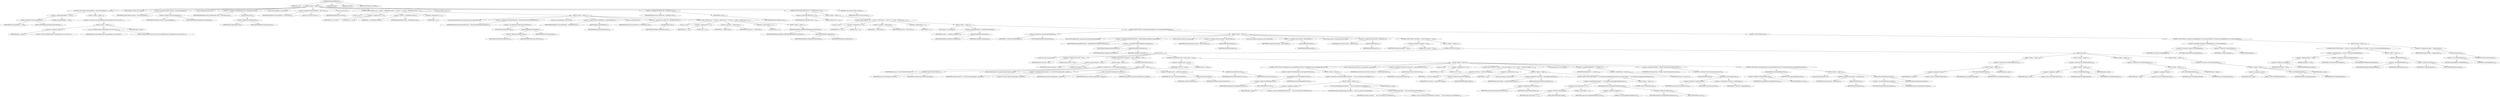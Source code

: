 digraph "getAssembledReader" {  
"94" [label = <(METHOD,getAssembledReader)<SUB>139</SUB>> ]
"95" [label = <(PARAM,this)<SUB>139</SUB>> ]
"96" [label = <(BLOCK,&lt;empty&gt;,&lt;empty&gt;)<SUB>139</SUB>> ]
"97" [label = <(CONTROL_STRUCTURE,if (primaryReader == null),if (primaryReader == null))<SUB>140</SUB>> ]
"98" [label = <(&lt;operator&gt;.equals,primaryReader == null)<SUB>140</SUB>> ]
"99" [label = <(&lt;operator&gt;.fieldAccess,this.primaryReader)<SUB>140</SUB>> ]
"100" [label = <(IDENTIFIER,this,primaryReader == null)<SUB>140</SUB>> ]
"101" [label = <(FIELD_IDENTIFIER,primaryReader,primaryReader)<SUB>140</SUB>> ]
"102" [label = <(LITERAL,null,primaryReader == null)<SUB>140</SUB>> ]
"103" [label = <(BLOCK,&lt;empty&gt;,&lt;empty&gt;)<SUB>140</SUB>> ]
"104" [label = <(&lt;operator&gt;.throw,throw new BuildException(&quot;primaryReader must not be null.&quot;);)<SUB>141</SUB>> ]
"105" [label = <(BLOCK,&lt;empty&gt;,&lt;empty&gt;)<SUB>141</SUB>> ]
"106" [label = <(&lt;operator&gt;.assignment,&lt;empty&gt;)> ]
"107" [label = <(IDENTIFIER,$obj1,&lt;empty&gt;)> ]
"108" [label = <(&lt;operator&gt;.alloc,new BuildException(&quot;primaryReader must not be null.&quot;))<SUB>141</SUB>> ]
"109" [label = <(&lt;init&gt;,new BuildException(&quot;primaryReader must not be null.&quot;))<SUB>141</SUB>> ]
"110" [label = <(IDENTIFIER,$obj1,new BuildException(&quot;primaryReader must not be null.&quot;))> ]
"111" [label = <(LITERAL,&quot;primaryReader must not be null.&quot;,new BuildException(&quot;primaryReader must not be null.&quot;))<SUB>141</SUB>> ]
"112" [label = <(IDENTIFIER,$obj1,&lt;empty&gt;)> ]
"113" [label = <(LOCAL,Reader instream: java.io.Reader)> ]
"114" [label = <(&lt;operator&gt;.assignment,Reader instream = this.primaryReader)<SUB>144</SUB>> ]
"115" [label = <(IDENTIFIER,instream,Reader instream = this.primaryReader)<SUB>144</SUB>> ]
"116" [label = <(&lt;operator&gt;.fieldAccess,this.primaryReader)<SUB>144</SUB>> ]
"117" [label = <(IDENTIFIER,this,Reader instream = this.primaryReader)<SUB>144</SUB>> ]
"118" [label = <(FIELD_IDENTIFIER,primaryReader,primaryReader)<SUB>144</SUB>> ]
"119" [label = <(LOCAL,int filterReadersCount: int)> ]
"120" [label = <(&lt;operator&gt;.assignment,int filterReadersCount = filterChains.size())<SUB>145</SUB>> ]
"121" [label = <(IDENTIFIER,filterReadersCount,int filterReadersCount = filterChains.size())<SUB>145</SUB>> ]
"122" [label = <(size,filterChains.size())<SUB>145</SUB>> ]
"123" [label = <(&lt;operator&gt;.fieldAccess,this.filterChains)<SUB>145</SUB>> ]
"124" [label = <(IDENTIFIER,this,filterChains.size())<SUB>145</SUB>> ]
"125" [label = <(FIELD_IDENTIFIER,filterChains,filterChains)<SUB>145</SUB>> ]
"6" [label = <(LOCAL,Vector finalFilters: java.util.Vector)> ]
"126" [label = <(&lt;operator&gt;.assignment,Vector finalFilters = new Vector())<SUB>146</SUB>> ]
"127" [label = <(IDENTIFIER,finalFilters,Vector finalFilters = new Vector())<SUB>146</SUB>> ]
"128" [label = <(&lt;operator&gt;.alloc,new Vector())<SUB>146</SUB>> ]
"129" [label = <(&lt;init&gt;,new Vector())<SUB>146</SUB>> ]
"5" [label = <(IDENTIFIER,finalFilters,new Vector())<SUB>146</SUB>> ]
"130" [label = <(CONTROL_STRUCTURE,for (int i = 0; Some(i &lt; filterReadersCount); i++),for (int i = 0; Some(i &lt; filterReadersCount); i++))<SUB>148</SUB>> ]
"131" [label = <(LOCAL,int i: int)> ]
"132" [label = <(&lt;operator&gt;.assignment,int i = 0)<SUB>148</SUB>> ]
"133" [label = <(IDENTIFIER,i,int i = 0)<SUB>148</SUB>> ]
"134" [label = <(LITERAL,0,int i = 0)<SUB>148</SUB>> ]
"135" [label = <(&lt;operator&gt;.lessThan,i &lt; filterReadersCount)<SUB>148</SUB>> ]
"136" [label = <(IDENTIFIER,i,i &lt; filterReadersCount)<SUB>148</SUB>> ]
"137" [label = <(IDENTIFIER,filterReadersCount,i &lt; filterReadersCount)<SUB>148</SUB>> ]
"138" [label = <(&lt;operator&gt;.postIncrement,i++)<SUB>148</SUB>> ]
"139" [label = <(IDENTIFIER,i,i++)<SUB>148</SUB>> ]
"140" [label = <(BLOCK,&lt;empty&gt;,&lt;empty&gt;)<SUB>148</SUB>> ]
"141" [label = <(LOCAL,FilterChain filterchain: org.apache.tools.ant.types.FilterChain)> ]
"142" [label = <(&lt;operator&gt;.assignment,FilterChain filterchain = (FilterChain) filterChains.elementAt(i))<SUB>149</SUB>> ]
"143" [label = <(IDENTIFIER,filterchain,FilterChain filterchain = (FilterChain) filterChains.elementAt(i))<SUB>149</SUB>> ]
"144" [label = <(&lt;operator&gt;.cast,(FilterChain) filterChains.elementAt(i))<SUB>150</SUB>> ]
"145" [label = <(TYPE_REF,FilterChain,FilterChain)<SUB>150</SUB>> ]
"146" [label = <(elementAt,filterChains.elementAt(i))<SUB>150</SUB>> ]
"147" [label = <(&lt;operator&gt;.fieldAccess,this.filterChains)<SUB>150</SUB>> ]
"148" [label = <(IDENTIFIER,this,filterChains.elementAt(i))<SUB>150</SUB>> ]
"149" [label = <(FIELD_IDENTIFIER,filterChains,filterChains)<SUB>150</SUB>> ]
"150" [label = <(IDENTIFIER,i,filterChains.elementAt(i))<SUB>150</SUB>> ]
"151" [label = <(LOCAL,Vector filterReaders: java.util.Vector)> ]
"152" [label = <(&lt;operator&gt;.assignment,Vector filterReaders = getFilterReaders())<SUB>151</SUB>> ]
"153" [label = <(IDENTIFIER,filterReaders,Vector filterReaders = getFilterReaders())<SUB>151</SUB>> ]
"154" [label = <(getFilterReaders,getFilterReaders())<SUB>151</SUB>> ]
"155" [label = <(IDENTIFIER,filterchain,getFilterReaders())<SUB>151</SUB>> ]
"156" [label = <(LOCAL,int readerCount: int)> ]
"157" [label = <(&lt;operator&gt;.assignment,int readerCount = filterReaders.size())<SUB>152</SUB>> ]
"158" [label = <(IDENTIFIER,readerCount,int readerCount = filterReaders.size())<SUB>152</SUB>> ]
"159" [label = <(size,filterReaders.size())<SUB>152</SUB>> ]
"160" [label = <(IDENTIFIER,filterReaders,filterReaders.size())<SUB>152</SUB>> ]
"161" [label = <(CONTROL_STRUCTURE,for (int j = 0; Some(j &lt; readerCount); j++),for (int j = 0; Some(j &lt; readerCount); j++))<SUB>153</SUB>> ]
"162" [label = <(LOCAL,int j: int)> ]
"163" [label = <(&lt;operator&gt;.assignment,int j = 0)<SUB>153</SUB>> ]
"164" [label = <(IDENTIFIER,j,int j = 0)<SUB>153</SUB>> ]
"165" [label = <(LITERAL,0,int j = 0)<SUB>153</SUB>> ]
"166" [label = <(&lt;operator&gt;.lessThan,j &lt; readerCount)<SUB>153</SUB>> ]
"167" [label = <(IDENTIFIER,j,j &lt; readerCount)<SUB>153</SUB>> ]
"168" [label = <(IDENTIFIER,readerCount,j &lt; readerCount)<SUB>153</SUB>> ]
"169" [label = <(&lt;operator&gt;.postIncrement,j++)<SUB>153</SUB>> ]
"170" [label = <(IDENTIFIER,j,j++)<SUB>153</SUB>> ]
"171" [label = <(BLOCK,&lt;empty&gt;,&lt;empty&gt;)<SUB>153</SUB>> ]
"172" [label = <(addElement,finalFilters.addElement(filterReaders.elementAt(j)))<SUB>154</SUB>> ]
"173" [label = <(IDENTIFIER,finalFilters,finalFilters.addElement(filterReaders.elementAt(j)))<SUB>154</SUB>> ]
"174" [label = <(elementAt,filterReaders.elementAt(j))<SUB>154</SUB>> ]
"175" [label = <(IDENTIFIER,filterReaders,filterReaders.elementAt(j))<SUB>154</SUB>> ]
"176" [label = <(IDENTIFIER,j,filterReaders.elementAt(j))<SUB>154</SUB>> ]
"177" [label = <(LOCAL,int filtersCount: int)> ]
"178" [label = <(&lt;operator&gt;.assignment,int filtersCount = finalFilters.size())<SUB>158</SUB>> ]
"179" [label = <(IDENTIFIER,filtersCount,int filtersCount = finalFilters.size())<SUB>158</SUB>> ]
"180" [label = <(size,finalFilters.size())<SUB>158</SUB>> ]
"181" [label = <(IDENTIFIER,finalFilters,finalFilters.size())<SUB>158</SUB>> ]
"182" [label = <(CONTROL_STRUCTURE,if (filtersCount &gt; 0),if (filtersCount &gt; 0))<SUB>160</SUB>> ]
"183" [label = <(&lt;operator&gt;.greaterThan,filtersCount &gt; 0)<SUB>160</SUB>> ]
"184" [label = <(IDENTIFIER,filtersCount,filtersCount &gt; 0)<SUB>160</SUB>> ]
"185" [label = <(LITERAL,0,filtersCount &gt; 0)<SUB>160</SUB>> ]
"186" [label = <(BLOCK,&lt;empty&gt;,&lt;empty&gt;)<SUB>160</SUB>> ]
"187" [label = <(CONTROL_STRUCTURE,for (int i = 0; Some(i &lt; filtersCount); i++),for (int i = 0; Some(i &lt; filtersCount); i++))<SUB>161</SUB>> ]
"188" [label = <(LOCAL,int i: int)> ]
"189" [label = <(&lt;operator&gt;.assignment,int i = 0)<SUB>161</SUB>> ]
"190" [label = <(IDENTIFIER,i,int i = 0)<SUB>161</SUB>> ]
"191" [label = <(LITERAL,0,int i = 0)<SUB>161</SUB>> ]
"192" [label = <(&lt;operator&gt;.lessThan,i &lt; filtersCount)<SUB>161</SUB>> ]
"193" [label = <(IDENTIFIER,i,i &lt; filtersCount)<SUB>161</SUB>> ]
"194" [label = <(IDENTIFIER,filtersCount,i &lt; filtersCount)<SUB>161</SUB>> ]
"195" [label = <(&lt;operator&gt;.postIncrement,i++)<SUB>161</SUB>> ]
"196" [label = <(IDENTIFIER,i,i++)<SUB>161</SUB>> ]
"197" [label = <(BLOCK,&lt;empty&gt;,&lt;empty&gt;)<SUB>161</SUB>> ]
"198" [label = <(LOCAL,Object o: java.lang.Object)> ]
"199" [label = <(&lt;operator&gt;.assignment,Object o = finalFilters.elementAt(i))<SUB>162</SUB>> ]
"200" [label = <(IDENTIFIER,o,Object o = finalFilters.elementAt(i))<SUB>162</SUB>> ]
"201" [label = <(elementAt,finalFilters.elementAt(i))<SUB>162</SUB>> ]
"202" [label = <(IDENTIFIER,finalFilters,finalFilters.elementAt(i))<SUB>162</SUB>> ]
"203" [label = <(IDENTIFIER,i,finalFilters.elementAt(i))<SUB>162</SUB>> ]
"204" [label = <(CONTROL_STRUCTURE,if (o instanceof AntFilterReader),if (o instanceof AntFilterReader))<SUB>164</SUB>> ]
"205" [label = <(&lt;operator&gt;.instanceOf,o instanceof AntFilterReader)<SUB>164</SUB>> ]
"206" [label = <(IDENTIFIER,o,o instanceof AntFilterReader)<SUB>164</SUB>> ]
"207" [label = <(TYPE_REF,AntFilterReader,AntFilterReader)<SUB>164</SUB>> ]
"208" [label = <(BLOCK,&lt;empty&gt;,&lt;empty&gt;)<SUB>164</SUB>> ]
"209" [label = <(LOCAL,AntFilterReader filter: org.apache.tools.ant.types.AntFilterReader)> ]
"210" [label = <(&lt;operator&gt;.assignment,AntFilterReader filter = (AntFilterReader) finalFilters.elementAt(i))<SUB>165</SUB>> ]
"211" [label = <(IDENTIFIER,filter,AntFilterReader filter = (AntFilterReader) finalFilters.elementAt(i))<SUB>165</SUB>> ]
"212" [label = <(&lt;operator&gt;.cast,(AntFilterReader) finalFilters.elementAt(i))<SUB>165</SUB>> ]
"213" [label = <(TYPE_REF,AntFilterReader,AntFilterReader)<SUB>165</SUB>> ]
"214" [label = <(elementAt,finalFilters.elementAt(i))<SUB>165</SUB>> ]
"215" [label = <(IDENTIFIER,finalFilters,finalFilters.elementAt(i))<SUB>165</SUB>> ]
"216" [label = <(IDENTIFIER,i,finalFilters.elementAt(i))<SUB>165</SUB>> ]
"217" [label = <(LOCAL,String className: java.lang.String)> ]
"218" [label = <(&lt;operator&gt;.assignment,String className = getClassName())<SUB>166</SUB>> ]
"219" [label = <(IDENTIFIER,className,String className = getClassName())<SUB>166</SUB>> ]
"220" [label = <(getClassName,getClassName())<SUB>166</SUB>> ]
"221" [label = <(IDENTIFIER,filter,getClassName())<SUB>166</SUB>> ]
"222" [label = <(LOCAL,Path classpath: org.apache.tools.ant.types.Path)> ]
"223" [label = <(&lt;operator&gt;.assignment,Path classpath = getClasspath())<SUB>167</SUB>> ]
"224" [label = <(IDENTIFIER,classpath,Path classpath = getClasspath())<SUB>167</SUB>> ]
"225" [label = <(getClasspath,getClasspath())<SUB>167</SUB>> ]
"226" [label = <(IDENTIFIER,filter,getClasspath())<SUB>167</SUB>> ]
"227" [label = <(LOCAL,Project project: org.apache.tools.ant.Project)> ]
"228" [label = <(&lt;operator&gt;.assignment,Project project = getProject())<SUB>168</SUB>> ]
"229" [label = <(IDENTIFIER,project,Project project = getProject())<SUB>168</SUB>> ]
"230" [label = <(getProject,getProject())<SUB>168</SUB>> ]
"231" [label = <(IDENTIFIER,filter,getProject())<SUB>168</SUB>> ]
"232" [label = <(CONTROL_STRUCTURE,if (className != null),if (className != null))<SUB>169</SUB>> ]
"233" [label = <(&lt;operator&gt;.notEquals,className != null)<SUB>169</SUB>> ]
"234" [label = <(IDENTIFIER,className,className != null)<SUB>169</SUB>> ]
"235" [label = <(LITERAL,null,className != null)<SUB>169</SUB>> ]
"236" [label = <(BLOCK,&lt;empty&gt;,&lt;empty&gt;)<SUB>169</SUB>> ]
"237" [label = <(CONTROL_STRUCTURE,try,try)<SUB>170</SUB>> ]
"238" [label = <(BLOCK,try,try)<SUB>170</SUB>> ]
"239" [label = <(LOCAL,Class clazz: java.lang.Class)> ]
"240" [label = <(&lt;operator&gt;.assignment,Class clazz = null)<SUB>171</SUB>> ]
"241" [label = <(IDENTIFIER,clazz,Class clazz = null)<SUB>171</SUB>> ]
"242" [label = <(LITERAL,null,Class clazz = null)<SUB>171</SUB>> ]
"243" [label = <(CONTROL_STRUCTURE,if (classpath == null),if (classpath == null))<SUB>172</SUB>> ]
"244" [label = <(&lt;operator&gt;.equals,classpath == null)<SUB>172</SUB>> ]
"245" [label = <(IDENTIFIER,classpath,classpath == null)<SUB>172</SUB>> ]
"246" [label = <(LITERAL,null,classpath == null)<SUB>172</SUB>> ]
"247" [label = <(BLOCK,&lt;empty&gt;,&lt;empty&gt;)<SUB>172</SUB>> ]
"248" [label = <(&lt;operator&gt;.assignment,clazz = Class.forName(className))<SUB>173</SUB>> ]
"249" [label = <(IDENTIFIER,clazz,clazz = Class.forName(className))<SUB>173</SUB>> ]
"250" [label = <(forName,Class.forName(className))<SUB>173</SUB>> ]
"251" [label = <(IDENTIFIER,Class,Class.forName(className))<SUB>173</SUB>> ]
"252" [label = <(IDENTIFIER,className,Class.forName(className))<SUB>173</SUB>> ]
"253" [label = <(CONTROL_STRUCTURE,else,else)<SUB>174</SUB>> ]
"254" [label = <(BLOCK,&lt;empty&gt;,&lt;empty&gt;)<SUB>174</SUB>> ]
"8" [label = <(LOCAL,AntClassLoader al: org.apache.tools.ant.AntClassLoader)> ]
"255" [label = <(&lt;operator&gt;.assignment,AntClassLoader al = new AntClassLoader(project, classpath))<SUB>175</SUB>> ]
"256" [label = <(IDENTIFIER,al,AntClassLoader al = new AntClassLoader(project, classpath))<SUB>175</SUB>> ]
"257" [label = <(&lt;operator&gt;.alloc,new AntClassLoader(project, classpath))<SUB>175</SUB>> ]
"258" [label = <(&lt;init&gt;,new AntClassLoader(project, classpath))<SUB>175</SUB>> ]
"7" [label = <(IDENTIFIER,al,new AntClassLoader(project, classpath))<SUB>175</SUB>> ]
"259" [label = <(IDENTIFIER,project,new AntClassLoader(project, classpath))<SUB>175</SUB>> ]
"260" [label = <(IDENTIFIER,classpath,new AntClassLoader(project, classpath))<SUB>176</SUB>> ]
"261" [label = <(&lt;operator&gt;.assignment,clazz = loadClass(className))<SUB>177</SUB>> ]
"262" [label = <(IDENTIFIER,clazz,clazz = loadClass(className))<SUB>177</SUB>> ]
"263" [label = <(loadClass,loadClass(className))<SUB>177</SUB>> ]
"264" [label = <(IDENTIFIER,al,loadClass(className))<SUB>177</SUB>> ]
"265" [label = <(IDENTIFIER,className,loadClass(className))<SUB>177</SUB>> ]
"266" [label = <(initializeClass,initializeClass(clazz))<SUB>178</SUB>> ]
"267" [label = <(IDENTIFIER,AntClassLoader,initializeClass(clazz))<SUB>178</SUB>> ]
"268" [label = <(IDENTIFIER,clazz,initializeClass(clazz))<SUB>178</SUB>> ]
"269" [label = <(CONTROL_STRUCTURE,if (clazz != null),if (clazz != null))<SUB>180</SUB>> ]
"270" [label = <(&lt;operator&gt;.notEquals,clazz != null)<SUB>180</SUB>> ]
"271" [label = <(IDENTIFIER,clazz,clazz != null)<SUB>180</SUB>> ]
"272" [label = <(LITERAL,null,clazz != null)<SUB>180</SUB>> ]
"273" [label = <(BLOCK,&lt;empty&gt;,&lt;empty&gt;)<SUB>180</SUB>> ]
"274" [label = <(CONTROL_STRUCTURE,if (!FilterReader.class.isAssignableFrom(clazz)),if (!FilterReader.class.isAssignableFrom(clazz)))<SUB>181</SUB>> ]
"275" [label = <(&lt;operator&gt;.logicalNot,!FilterReader.class.isAssignableFrom(clazz))<SUB>181</SUB>> ]
"276" [label = <(isAssignableFrom,this.isAssignableFrom(clazz))<SUB>181</SUB>> ]
"277" [label = <(&lt;operator&gt;.fieldAccess,FilterReader.class)<SUB>181</SUB>> ]
"278" [label = <(IDENTIFIER,FilterReader,this.isAssignableFrom(clazz))<SUB>181</SUB>> ]
"279" [label = <(FIELD_IDENTIFIER,class,class)<SUB>181</SUB>> ]
"280" [label = <(IDENTIFIER,clazz,this.isAssignableFrom(clazz))<SUB>181</SUB>> ]
"281" [label = <(BLOCK,&lt;empty&gt;,&lt;empty&gt;)<SUB>181</SUB>> ]
"282" [label = <(&lt;operator&gt;.throw,throw new BuildException(className + &quot; does not extend java.io.FilterReader&quot;);)<SUB>182</SUB>> ]
"283" [label = <(BLOCK,&lt;empty&gt;,&lt;empty&gt;)<SUB>182</SUB>> ]
"284" [label = <(&lt;operator&gt;.assignment,&lt;empty&gt;)> ]
"285" [label = <(IDENTIFIER,$obj4,&lt;empty&gt;)> ]
"286" [label = <(&lt;operator&gt;.alloc,new BuildException(className + &quot; does not extend java.io.FilterReader&quot;))<SUB>182</SUB>> ]
"287" [label = <(&lt;init&gt;,new BuildException(className + &quot; does not extend java.io.FilterReader&quot;))<SUB>182</SUB>> ]
"288" [label = <(IDENTIFIER,$obj4,new BuildException(className + &quot; does not extend java.io.FilterReader&quot;))> ]
"289" [label = <(&lt;operator&gt;.addition,className + &quot; does not extend java.io.FilterReader&quot;)<SUB>182</SUB>> ]
"290" [label = <(IDENTIFIER,className,className + &quot; does not extend java.io.FilterReader&quot;)<SUB>182</SUB>> ]
"291" [label = <(LITERAL,&quot; does not extend java.io.FilterReader&quot;,className + &quot; does not extend java.io.FilterReader&quot;)<SUB>183</SUB>> ]
"292" [label = <(IDENTIFIER,$obj4,&lt;empty&gt;)> ]
"293" [label = <(LOCAL,Constructor[] constructors: java.lang.reflect.Constructor[])> ]
"294" [label = <(&lt;operator&gt;.assignment,Constructor[] constructors = clazz.getConstructors())<SUB>185</SUB>> ]
"295" [label = <(IDENTIFIER,constructors,Constructor[] constructors = clazz.getConstructors())<SUB>185</SUB>> ]
"296" [label = <(getConstructors,clazz.getConstructors())<SUB>186</SUB>> ]
"297" [label = <(IDENTIFIER,clazz,clazz.getConstructors())<SUB>186</SUB>> ]
"298" [label = <(LOCAL,int j: int)> ]
"299" [label = <(&lt;operator&gt;.assignment,int j = 0)<SUB>187</SUB>> ]
"300" [label = <(IDENTIFIER,j,int j = 0)<SUB>187</SUB>> ]
"301" [label = <(LITERAL,0,int j = 0)<SUB>187</SUB>> ]
"302" [label = <(CONTROL_STRUCTURE,for (; Some(j &lt; constructors.length); j++),for (; Some(j &lt; constructors.length); j++))<SUB>188</SUB>> ]
"303" [label = <(&lt;operator&gt;.lessThan,j &lt; constructors.length)<SUB>188</SUB>> ]
"304" [label = <(IDENTIFIER,j,j &lt; constructors.length)<SUB>188</SUB>> ]
"305" [label = <(&lt;operator&gt;.fieldAccess,constructors.length)<SUB>188</SUB>> ]
"306" [label = <(IDENTIFIER,constructors,j &lt; constructors.length)<SUB>188</SUB>> ]
"307" [label = <(FIELD_IDENTIFIER,length,length)<SUB>188</SUB>> ]
"308" [label = <(&lt;operator&gt;.postIncrement,j++)<SUB>188</SUB>> ]
"309" [label = <(IDENTIFIER,j,j++)<SUB>188</SUB>> ]
"310" [label = <(BLOCK,&lt;empty&gt;,&lt;empty&gt;)<SUB>188</SUB>> ]
"311" [label = <(LOCAL,Class[] types: java.lang.Class[])> ]
"312" [label = <(&lt;operator&gt;.assignment,Class[] types = this.getParameterTypes())<SUB>189</SUB>> ]
"313" [label = <(IDENTIFIER,types,Class[] types = this.getParameterTypes())<SUB>189</SUB>> ]
"314" [label = <(getParameterTypes,this.getParameterTypes())<SUB>189</SUB>> ]
"315" [label = <(&lt;operator&gt;.indexAccess,constructors[j])<SUB>189</SUB>> ]
"316" [label = <(IDENTIFIER,constructors,this.getParameterTypes())<SUB>189</SUB>> ]
"317" [label = <(IDENTIFIER,j,this.getParameterTypes())<SUB>189</SUB>> ]
"318" [label = <(CONTROL_STRUCTURE,if (types.length == 1 &amp;&amp; types[0].isAssignableFrom(Reader.class)),if (types.length == 1 &amp;&amp; types[0].isAssignableFrom(Reader.class)))<SUB>191</SUB>> ]
"319" [label = <(&lt;operator&gt;.logicalAnd,types.length == 1 &amp;&amp; types[0].isAssignableFrom(Reader.class))<SUB>191</SUB>> ]
"320" [label = <(&lt;operator&gt;.equals,types.length == 1)<SUB>191</SUB>> ]
"321" [label = <(&lt;operator&gt;.fieldAccess,types.length)<SUB>191</SUB>> ]
"322" [label = <(IDENTIFIER,types,types.length == 1)<SUB>191</SUB>> ]
"323" [label = <(FIELD_IDENTIFIER,length,length)<SUB>191</SUB>> ]
"324" [label = <(LITERAL,1,types.length == 1)<SUB>191</SUB>> ]
"325" [label = <(isAssignableFrom,this.isAssignableFrom(Reader.class))<SUB>192</SUB>> ]
"326" [label = <(&lt;operator&gt;.indexAccess,types[0])<SUB>192</SUB>> ]
"327" [label = <(IDENTIFIER,types,this.isAssignableFrom(Reader.class))<SUB>192</SUB>> ]
"328" [label = <(LITERAL,0,this.isAssignableFrom(Reader.class))<SUB>192</SUB>> ]
"329" [label = <(&lt;operator&gt;.fieldAccess,Reader.class)<SUB>192</SUB>> ]
"330" [label = <(IDENTIFIER,Reader,this.isAssignableFrom(Reader.class))<SUB>192</SUB>> ]
"331" [label = <(FIELD_IDENTIFIER,class,class)<SUB>192</SUB>> ]
"332" [label = <(BLOCK,&lt;empty&gt;,&lt;empty&gt;)<SUB>192</SUB>> ]
"333" [label = <(CONTROL_STRUCTURE,break;,break;)<SUB>193</SUB>> ]
"334" [label = <(LOCAL,Reader[] rdr: java.io.Reader[])> ]
"335" [label = <(&lt;operator&gt;.assignment,Reader[] rdr = { instream })<SUB>196</SUB>> ]
"336" [label = <(IDENTIFIER,rdr,Reader[] rdr = { instream })<SUB>196</SUB>> ]
"337" [label = <(&lt;operator&gt;.arrayInitializer,{ instream })<SUB>196</SUB>> ]
"338" [label = <(IDENTIFIER,instream,{ instream })<SUB>196</SUB>> ]
"339" [label = <(&lt;operator&gt;.assignment,instream = (Reader) constructors[j].newInstance(rdr))<SUB>197</SUB>> ]
"340" [label = <(IDENTIFIER,instream,instream = (Reader) constructors[j].newInstance(rdr))<SUB>197</SUB>> ]
"341" [label = <(&lt;operator&gt;.cast,(Reader) constructors[j].newInstance(rdr))<SUB>198</SUB>> ]
"342" [label = <(TYPE_REF,Reader,Reader)<SUB>198</SUB>> ]
"343" [label = <(newInstance,this.newInstance(rdr))<SUB>198</SUB>> ]
"344" [label = <(&lt;operator&gt;.indexAccess,constructors[j])<SUB>198</SUB>> ]
"345" [label = <(IDENTIFIER,constructors,this.newInstance(rdr))<SUB>198</SUB>> ]
"346" [label = <(IDENTIFIER,j,this.newInstance(rdr))<SUB>198</SUB>> ]
"347" [label = <(&lt;operator&gt;.arrayInitializer,&lt;operator&gt;.arrayInitializer)<SUB>198</SUB>> ]
"348" [label = <(IDENTIFIER,rdr,&lt;operator&gt;.arrayInitializer)<SUB>198</SUB>> ]
"349" [label = <(CONTROL_STRUCTURE,if (Parameterizable.class.isAssignableFrom(clazz)),if (Parameterizable.class.isAssignableFrom(clazz)))<SUB>199</SUB>> ]
"350" [label = <(isAssignableFrom,isAssignableFrom(clazz))<SUB>199</SUB>> ]
"351" [label = <(&lt;operator&gt;.fieldAccess,Parameterizable.class)<SUB>199</SUB>> ]
"352" [label = <(IDENTIFIER,Parameterizable,isAssignableFrom(clazz))<SUB>199</SUB>> ]
"353" [label = <(FIELD_IDENTIFIER,class,class)<SUB>199</SUB>> ]
"354" [label = <(IDENTIFIER,clazz,isAssignableFrom(clazz))<SUB>199</SUB>> ]
"355" [label = <(BLOCK,&lt;empty&gt;,&lt;empty&gt;)<SUB>199</SUB>> ]
"356" [label = <(LOCAL,Parameter[] params: ANY)> ]
"357" [label = <(&lt;operator&gt;.assignment,ANY params = getParams())<SUB>200</SUB>> ]
"358" [label = <(IDENTIFIER,params,ANY params = getParams())<SUB>200</SUB>> ]
"359" [label = <(getParams,getParams())<SUB>200</SUB>> ]
"360" [label = <(IDENTIFIER,filter,getParams())<SUB>200</SUB>> ]
"361" [label = <(setParameters,setParameters(params))<SUB>201</SUB>> ]
"362" [label = <(&lt;operator&gt;.cast,(Parameterizable) instream)<SUB>201</SUB>> ]
"363" [label = <(TYPE_REF,Parameterizable,Parameterizable)<SUB>201</SUB>> ]
"364" [label = <(IDENTIFIER,instream,(Parameterizable) instream)<SUB>202</SUB>> ]
"365" [label = <(IDENTIFIER,params,setParameters(params))<SUB>202</SUB>> ]
"366" [label = <(BLOCK,catch,catch)> ]
"367" [label = <(BLOCK,&lt;empty&gt;,&lt;empty&gt;)<SUB>205</SUB>> ]
"368" [label = <(&lt;operator&gt;.throw,throw new BuildException(cnfe);)<SUB>206</SUB>> ]
"369" [label = <(BLOCK,&lt;empty&gt;,&lt;empty&gt;)<SUB>206</SUB>> ]
"370" [label = <(&lt;operator&gt;.assignment,&lt;empty&gt;)> ]
"371" [label = <(IDENTIFIER,$obj5,&lt;empty&gt;)> ]
"372" [label = <(&lt;operator&gt;.alloc,new BuildException(cnfe))<SUB>206</SUB>> ]
"373" [label = <(&lt;init&gt;,new BuildException(cnfe))<SUB>206</SUB>> ]
"374" [label = <(IDENTIFIER,$obj5,new BuildException(cnfe))> ]
"375" [label = <(IDENTIFIER,cnfe,new BuildException(cnfe))<SUB>206</SUB>> ]
"376" [label = <(IDENTIFIER,$obj5,&lt;empty&gt;)> ]
"377" [label = <(BLOCK,&lt;empty&gt;,&lt;empty&gt;)<SUB>207</SUB>> ]
"378" [label = <(&lt;operator&gt;.throw,throw new BuildException(ie);)<SUB>208</SUB>> ]
"379" [label = <(BLOCK,&lt;empty&gt;,&lt;empty&gt;)<SUB>208</SUB>> ]
"380" [label = <(&lt;operator&gt;.assignment,&lt;empty&gt;)> ]
"381" [label = <(IDENTIFIER,$obj6,&lt;empty&gt;)> ]
"382" [label = <(&lt;operator&gt;.alloc,new BuildException(ie))<SUB>208</SUB>> ]
"383" [label = <(&lt;init&gt;,new BuildException(ie))<SUB>208</SUB>> ]
"384" [label = <(IDENTIFIER,$obj6,new BuildException(ie))> ]
"385" [label = <(IDENTIFIER,ie,new BuildException(ie))<SUB>208</SUB>> ]
"386" [label = <(IDENTIFIER,$obj6,&lt;empty&gt;)> ]
"387" [label = <(BLOCK,&lt;empty&gt;,&lt;empty&gt;)<SUB>209</SUB>> ]
"388" [label = <(&lt;operator&gt;.throw,throw new BuildException(iae);)<SUB>210</SUB>> ]
"389" [label = <(BLOCK,&lt;empty&gt;,&lt;empty&gt;)<SUB>210</SUB>> ]
"390" [label = <(&lt;operator&gt;.assignment,&lt;empty&gt;)> ]
"391" [label = <(IDENTIFIER,$obj7,&lt;empty&gt;)> ]
"392" [label = <(&lt;operator&gt;.alloc,new BuildException(iae))<SUB>210</SUB>> ]
"393" [label = <(&lt;init&gt;,new BuildException(iae))<SUB>210</SUB>> ]
"394" [label = <(IDENTIFIER,$obj7,new BuildException(iae))> ]
"395" [label = <(IDENTIFIER,iae,new BuildException(iae))<SUB>210</SUB>> ]
"396" [label = <(IDENTIFIER,$obj7,&lt;empty&gt;)> ]
"397" [label = <(BLOCK,&lt;empty&gt;,&lt;empty&gt;)<SUB>211</SUB>> ]
"398" [label = <(&lt;operator&gt;.throw,throw new BuildException(ite);)<SUB>212</SUB>> ]
"399" [label = <(BLOCK,&lt;empty&gt;,&lt;empty&gt;)<SUB>212</SUB>> ]
"400" [label = <(&lt;operator&gt;.assignment,&lt;empty&gt;)> ]
"401" [label = <(IDENTIFIER,$obj8,&lt;empty&gt;)> ]
"402" [label = <(&lt;operator&gt;.alloc,new BuildException(ite))<SUB>212</SUB>> ]
"403" [label = <(&lt;init&gt;,new BuildException(ite))<SUB>212</SUB>> ]
"404" [label = <(IDENTIFIER,$obj8,new BuildException(ite))> ]
"405" [label = <(IDENTIFIER,ite,new BuildException(ite))<SUB>212</SUB>> ]
"406" [label = <(IDENTIFIER,$obj8,&lt;empty&gt;)> ]
"407" [label = <(CONTROL_STRUCTURE,else,else)<SUB>215</SUB>> ]
"408" [label = <(CONTROL_STRUCTURE,if (o instanceof ChainableReader &amp;&amp; o instanceof Reader),if (o instanceof ChainableReader &amp;&amp; o instanceof Reader))<SUB>215</SUB>> ]
"409" [label = <(&lt;operator&gt;.logicalAnd,o instanceof ChainableReader &amp;&amp; o instanceof Reader)<SUB>215</SUB>> ]
"410" [label = <(&lt;operator&gt;.instanceOf,o instanceof ChainableReader)<SUB>215</SUB>> ]
"411" [label = <(IDENTIFIER,o,o instanceof ChainableReader)<SUB>215</SUB>> ]
"412" [label = <(TYPE_REF,ChainableReader,ChainableReader)<SUB>215</SUB>> ]
"413" [label = <(&lt;operator&gt;.instanceOf,o instanceof Reader)<SUB>216</SUB>> ]
"414" [label = <(IDENTIFIER,o,o instanceof Reader)<SUB>216</SUB>> ]
"415" [label = <(TYPE_REF,Reader,Reader)<SUB>216</SUB>> ]
"416" [label = <(BLOCK,&lt;empty&gt;,&lt;empty&gt;)<SUB>216</SUB>> ]
"417" [label = <(CONTROL_STRUCTURE,if (project != null &amp;&amp; o instanceof BaseFilterReader),if (project != null &amp;&amp; o instanceof BaseFilterReader))<SUB>217</SUB>> ]
"418" [label = <(&lt;operator&gt;.logicalAnd,project != null &amp;&amp; o instanceof BaseFilterReader)<SUB>217</SUB>> ]
"419" [label = <(&lt;operator&gt;.notEquals,project != null)<SUB>217</SUB>> ]
"420" [label = <(&lt;operator&gt;.fieldAccess,this.project)<SUB>217</SUB>> ]
"421" [label = <(IDENTIFIER,this,project != null)<SUB>217</SUB>> ]
"422" [label = <(FIELD_IDENTIFIER,project,project)<SUB>217</SUB>> ]
"423" [label = <(LITERAL,null,project != null)<SUB>217</SUB>> ]
"424" [label = <(&lt;operator&gt;.instanceOf,o instanceof BaseFilterReader)<SUB>217</SUB>> ]
"425" [label = <(IDENTIFIER,o,o instanceof BaseFilterReader)<SUB>217</SUB>> ]
"426" [label = <(TYPE_REF,BaseFilterReader,BaseFilterReader)<SUB>217</SUB>> ]
"427" [label = <(BLOCK,&lt;empty&gt;,&lt;empty&gt;)<SUB>217</SUB>> ]
"428" [label = <(setProject,setProject(project))<SUB>218</SUB>> ]
"429" [label = <(&lt;operator&gt;.cast,(BaseFilterReader) o)<SUB>218</SUB>> ]
"430" [label = <(TYPE_REF,BaseFilterReader,BaseFilterReader)<SUB>218</SUB>> ]
"431" [label = <(IDENTIFIER,o,(BaseFilterReader) o)<SUB>218</SUB>> ]
"432" [label = <(&lt;operator&gt;.fieldAccess,this.project)<SUB>218</SUB>> ]
"433" [label = <(IDENTIFIER,this,setProject(project))<SUB>218</SUB>> ]
"434" [label = <(FIELD_IDENTIFIER,project,project)<SUB>218</SUB>> ]
"435" [label = <(&lt;operator&gt;.assignment,instream = chain(instream))<SUB>220</SUB>> ]
"436" [label = <(IDENTIFIER,instream,instream = chain(instream))<SUB>220</SUB>> ]
"437" [label = <(chain,chain(instream))<SUB>220</SUB>> ]
"438" [label = <(&lt;operator&gt;.cast,(ChainableReader) o)<SUB>220</SUB>> ]
"439" [label = <(TYPE_REF,ChainableReader,ChainableReader)<SUB>220</SUB>> ]
"440" [label = <(IDENTIFIER,o,(ChainableReader) o)<SUB>220</SUB>> ]
"441" [label = <(IDENTIFIER,instream,chain(instream))<SUB>220</SUB>> ]
"442" [label = <(RETURN,return instream;,return instream;)<SUB>224</SUB>> ]
"443" [label = <(IDENTIFIER,instream,return instream;)<SUB>224</SUB>> ]
"444" [label = <(MODIFIER,PUBLIC)> ]
"445" [label = <(MODIFIER,VIRTUAL)> ]
"446" [label = <(METHOD_RETURN,java.io.Reader)<SUB>139</SUB>> ]
  "94" -> "95" 
  "94" -> "96" 
  "94" -> "444" 
  "94" -> "445" 
  "94" -> "446" 
  "96" -> "97" 
  "96" -> "113" 
  "96" -> "114" 
  "96" -> "119" 
  "96" -> "120" 
  "96" -> "6" 
  "96" -> "126" 
  "96" -> "129" 
  "96" -> "130" 
  "96" -> "177" 
  "96" -> "178" 
  "96" -> "182" 
  "96" -> "442" 
  "97" -> "98" 
  "97" -> "103" 
  "98" -> "99" 
  "98" -> "102" 
  "99" -> "100" 
  "99" -> "101" 
  "103" -> "104" 
  "104" -> "105" 
  "105" -> "106" 
  "105" -> "109" 
  "105" -> "112" 
  "106" -> "107" 
  "106" -> "108" 
  "109" -> "110" 
  "109" -> "111" 
  "114" -> "115" 
  "114" -> "116" 
  "116" -> "117" 
  "116" -> "118" 
  "120" -> "121" 
  "120" -> "122" 
  "122" -> "123" 
  "123" -> "124" 
  "123" -> "125" 
  "126" -> "127" 
  "126" -> "128" 
  "129" -> "5" 
  "130" -> "131" 
  "130" -> "132" 
  "130" -> "135" 
  "130" -> "138" 
  "130" -> "140" 
  "132" -> "133" 
  "132" -> "134" 
  "135" -> "136" 
  "135" -> "137" 
  "138" -> "139" 
  "140" -> "141" 
  "140" -> "142" 
  "140" -> "151" 
  "140" -> "152" 
  "140" -> "156" 
  "140" -> "157" 
  "140" -> "161" 
  "142" -> "143" 
  "142" -> "144" 
  "144" -> "145" 
  "144" -> "146" 
  "146" -> "147" 
  "146" -> "150" 
  "147" -> "148" 
  "147" -> "149" 
  "152" -> "153" 
  "152" -> "154" 
  "154" -> "155" 
  "157" -> "158" 
  "157" -> "159" 
  "159" -> "160" 
  "161" -> "162" 
  "161" -> "163" 
  "161" -> "166" 
  "161" -> "169" 
  "161" -> "171" 
  "163" -> "164" 
  "163" -> "165" 
  "166" -> "167" 
  "166" -> "168" 
  "169" -> "170" 
  "171" -> "172" 
  "172" -> "173" 
  "172" -> "174" 
  "174" -> "175" 
  "174" -> "176" 
  "178" -> "179" 
  "178" -> "180" 
  "180" -> "181" 
  "182" -> "183" 
  "182" -> "186" 
  "183" -> "184" 
  "183" -> "185" 
  "186" -> "187" 
  "187" -> "188" 
  "187" -> "189" 
  "187" -> "192" 
  "187" -> "195" 
  "187" -> "197" 
  "189" -> "190" 
  "189" -> "191" 
  "192" -> "193" 
  "192" -> "194" 
  "195" -> "196" 
  "197" -> "198" 
  "197" -> "199" 
  "197" -> "204" 
  "199" -> "200" 
  "199" -> "201" 
  "201" -> "202" 
  "201" -> "203" 
  "204" -> "205" 
  "204" -> "208" 
  "204" -> "407" 
  "205" -> "206" 
  "205" -> "207" 
  "208" -> "209" 
  "208" -> "210" 
  "208" -> "217" 
  "208" -> "218" 
  "208" -> "222" 
  "208" -> "223" 
  "208" -> "227" 
  "208" -> "228" 
  "208" -> "232" 
  "210" -> "211" 
  "210" -> "212" 
  "212" -> "213" 
  "212" -> "214" 
  "214" -> "215" 
  "214" -> "216" 
  "218" -> "219" 
  "218" -> "220" 
  "220" -> "221" 
  "223" -> "224" 
  "223" -> "225" 
  "225" -> "226" 
  "228" -> "229" 
  "228" -> "230" 
  "230" -> "231" 
  "232" -> "233" 
  "232" -> "236" 
  "233" -> "234" 
  "233" -> "235" 
  "236" -> "237" 
  "237" -> "238" 
  "237" -> "366" 
  "238" -> "239" 
  "238" -> "240" 
  "238" -> "243" 
  "238" -> "269" 
  "240" -> "241" 
  "240" -> "242" 
  "243" -> "244" 
  "243" -> "247" 
  "243" -> "253" 
  "244" -> "245" 
  "244" -> "246" 
  "247" -> "248" 
  "248" -> "249" 
  "248" -> "250" 
  "250" -> "251" 
  "250" -> "252" 
  "253" -> "254" 
  "254" -> "8" 
  "254" -> "255" 
  "254" -> "258" 
  "254" -> "261" 
  "254" -> "266" 
  "255" -> "256" 
  "255" -> "257" 
  "258" -> "7" 
  "258" -> "259" 
  "258" -> "260" 
  "261" -> "262" 
  "261" -> "263" 
  "263" -> "264" 
  "263" -> "265" 
  "266" -> "267" 
  "266" -> "268" 
  "269" -> "270" 
  "269" -> "273" 
  "270" -> "271" 
  "270" -> "272" 
  "273" -> "274" 
  "273" -> "293" 
  "273" -> "294" 
  "273" -> "298" 
  "273" -> "299" 
  "273" -> "302" 
  "273" -> "334" 
  "273" -> "335" 
  "273" -> "339" 
  "273" -> "349" 
  "274" -> "275" 
  "274" -> "281" 
  "275" -> "276" 
  "276" -> "277" 
  "276" -> "280" 
  "277" -> "278" 
  "277" -> "279" 
  "281" -> "282" 
  "282" -> "283" 
  "283" -> "284" 
  "283" -> "287" 
  "283" -> "292" 
  "284" -> "285" 
  "284" -> "286" 
  "287" -> "288" 
  "287" -> "289" 
  "289" -> "290" 
  "289" -> "291" 
  "294" -> "295" 
  "294" -> "296" 
  "296" -> "297" 
  "299" -> "300" 
  "299" -> "301" 
  "302" -> "303" 
  "302" -> "308" 
  "302" -> "310" 
  "303" -> "304" 
  "303" -> "305" 
  "305" -> "306" 
  "305" -> "307" 
  "308" -> "309" 
  "310" -> "311" 
  "310" -> "312" 
  "310" -> "318" 
  "312" -> "313" 
  "312" -> "314" 
  "314" -> "315" 
  "315" -> "316" 
  "315" -> "317" 
  "318" -> "319" 
  "318" -> "332" 
  "319" -> "320" 
  "319" -> "325" 
  "320" -> "321" 
  "320" -> "324" 
  "321" -> "322" 
  "321" -> "323" 
  "325" -> "326" 
  "325" -> "329" 
  "326" -> "327" 
  "326" -> "328" 
  "329" -> "330" 
  "329" -> "331" 
  "332" -> "333" 
  "335" -> "336" 
  "335" -> "337" 
  "337" -> "338" 
  "339" -> "340" 
  "339" -> "341" 
  "341" -> "342" 
  "341" -> "343" 
  "343" -> "344" 
  "343" -> "347" 
  "344" -> "345" 
  "344" -> "346" 
  "347" -> "348" 
  "349" -> "350" 
  "349" -> "355" 
  "350" -> "351" 
  "350" -> "354" 
  "351" -> "352" 
  "351" -> "353" 
  "355" -> "356" 
  "355" -> "357" 
  "355" -> "361" 
  "357" -> "358" 
  "357" -> "359" 
  "359" -> "360" 
  "361" -> "362" 
  "361" -> "365" 
  "362" -> "363" 
  "362" -> "364" 
  "366" -> "367" 
  "366" -> "377" 
  "366" -> "387" 
  "366" -> "397" 
  "367" -> "368" 
  "368" -> "369" 
  "369" -> "370" 
  "369" -> "373" 
  "369" -> "376" 
  "370" -> "371" 
  "370" -> "372" 
  "373" -> "374" 
  "373" -> "375" 
  "377" -> "378" 
  "378" -> "379" 
  "379" -> "380" 
  "379" -> "383" 
  "379" -> "386" 
  "380" -> "381" 
  "380" -> "382" 
  "383" -> "384" 
  "383" -> "385" 
  "387" -> "388" 
  "388" -> "389" 
  "389" -> "390" 
  "389" -> "393" 
  "389" -> "396" 
  "390" -> "391" 
  "390" -> "392" 
  "393" -> "394" 
  "393" -> "395" 
  "397" -> "398" 
  "398" -> "399" 
  "399" -> "400" 
  "399" -> "403" 
  "399" -> "406" 
  "400" -> "401" 
  "400" -> "402" 
  "403" -> "404" 
  "403" -> "405" 
  "407" -> "408" 
  "408" -> "409" 
  "408" -> "416" 
  "409" -> "410" 
  "409" -> "413" 
  "410" -> "411" 
  "410" -> "412" 
  "413" -> "414" 
  "413" -> "415" 
  "416" -> "417" 
  "416" -> "435" 
  "417" -> "418" 
  "417" -> "427" 
  "418" -> "419" 
  "418" -> "424" 
  "419" -> "420" 
  "419" -> "423" 
  "420" -> "421" 
  "420" -> "422" 
  "424" -> "425" 
  "424" -> "426" 
  "427" -> "428" 
  "428" -> "429" 
  "428" -> "432" 
  "429" -> "430" 
  "429" -> "431" 
  "432" -> "433" 
  "432" -> "434" 
  "435" -> "436" 
  "435" -> "437" 
  "437" -> "438" 
  "437" -> "441" 
  "438" -> "439" 
  "438" -> "440" 
  "442" -> "443" 
}
